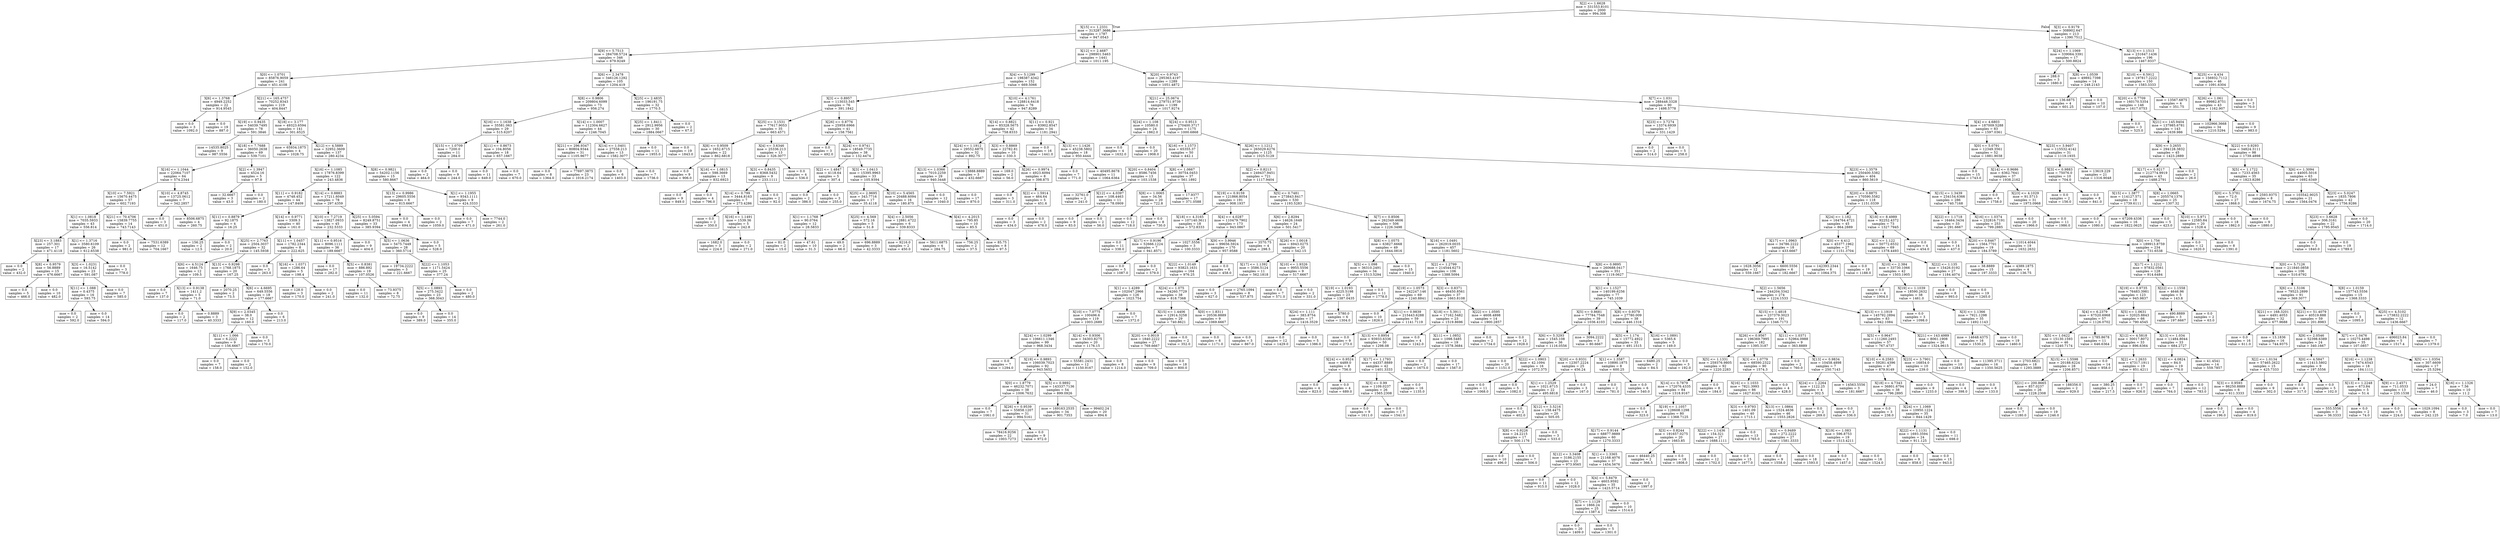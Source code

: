 digraph Tree {
node [shape=box] ;
0 [label="X[2] <= 1.6628\nmse = 331553.8101\nsamples = 2000\nvalue = 994.308"] ;
1 [label="X[15] <= 1.2331\nmse = 313287.3686\nsamples = 1787\nvalue = 947.0543"] ;
0 -> 1 [labeldistance=2.5, labelangle=45, headlabel="True"] ;
2 [label="X[9] <= 5.7513\nmse = 284708.5724\nsamples = 346\nvalue = 679.9249"] ;
1 -> 2 ;
3 [label="X[0] <= 1.0701\nmse = 85876.9059\nsamples = 241\nvalue = 451.4108"] ;
2 -> 3 ;
4 [label="X[6] <= 1.3768\nmse = 4949.2252\nsamples = 22\nvalue = 914.9545"] ;
3 -> 4 ;
5 [label="mse = 0.0\nsamples = 3\nvalue = 1092.0"] ;
4 -> 5 ;
6 [label="mse = 0.0\nsamples = 19\nvalue = 887.0"] ;
4 -> 6 ;
7 [label="X[21] <= 165.4757\nmse = 70252.8343\nsamples = 219\nvalue = 404.8447"] ;
3 -> 7 ;
8 [label="X[19] <= 0.9435\nmse = 54039.7495\nsamples = 78\nvalue = 591.3846"] ;
7 -> 8 ;
9 [label="mse = 14535.8025\nsamples = 9\nvalue = 987.5556"] ;
8 -> 9 ;
10 [label="X[18] <= 7.7688\nmse = 36050.2638\nsamples = 69\nvalue = 539.7101"] ;
8 -> 10 ;
11 [label="X[16] <= 1.1044\nmse = 22064.7107\nsamples = 64\nvalue = 574.2344"] ;
10 -> 11 ;
12 [label="X[10] <= 7.5921\nmse = 15670.4475\nsamples = 57\nvalue = 602.7193"] ;
11 -> 12 ;
13 [label="X[1] <= 1.0818\nmse = 7035.5933\nsamples = 43\nvalue = 556.814"] ;
12 -> 13 ;
14 [label="X[23] <= 3.1883\nmse = 257.301\nsamples = 17\nvalue = 471.4118"] ;
13 -> 14 ;
15 [label="mse = 0.0\nsamples = 2\nvalue = 432.0"] ;
14 -> 15 ;
16 [label="X[8] <= 0.9579\nmse = 56.8889\nsamples = 15\nvalue = 476.6667"] ;
14 -> 16 ;
17 [label="mse = 0.0\nsamples = 5\nvalue = 466.0"] ;
16 -> 17 ;
18 [label="mse = 0.0\nsamples = 10\nvalue = 482.0"] ;
16 -> 18 ;
19 [label="X[1] <= 1.3716\nmse = 3580.6109\nsamples = 26\nvalue = 612.6538"] ;
13 -> 19 ;
20 [label="X[3] <= 1.0231\nmse = 16.5142\nsamples = 23\nvalue = 591.087"] ;
19 -> 20 ;
21 [label="X[11] <= 1.088\nmse = 0.4375\nsamples = 16\nvalue = 593.75"] ;
20 -> 21 ;
22 [label="mse = 0.0\nsamples = 2\nvalue = 592.0"] ;
21 -> 22 ;
23 [label="mse = 0.0\nsamples = 14\nvalue = 594.0"] ;
21 -> 23 ;
24 [label="mse = 0.0\nsamples = 7\nvalue = 585.0"] ;
20 -> 24 ;
25 [label="mse = 0.0\nsamples = 3\nvalue = 778.0"] ;
19 -> 25 ;
26 [label="X[21] <= 70.4706\nmse = 15839.7755\nsamples = 14\nvalue = 743.7143"] ;
12 -> 26 ;
27 [label="mse = 0.0\nsamples = 2\nvalue = 981.0"] ;
26 -> 27 ;
28 [label="mse = 7531.6389\nsamples = 12\nvalue = 704.1667"] ;
26 -> 28 ;
29 [label="X[10] <= 4.8745\nmse = 13725.0612\nsamples = 7\nvalue = 342.2857"] ;
11 -> 29 ;
30 [label="mse = 0.0\nsamples = 3\nvalue = 451.0"] ;
29 -> 30 ;
31 [label="mse = 8506.6875\nsamples = 4\nvalue = 260.75"] ;
29 -> 31 ;
32 [label="X[2] <= 1.3947\nmse = 4524.16\nsamples = 5\nvalue = 97.8"] ;
10 -> 32 ;
33 [label="mse = 32.6667\nsamples = 3\nvalue = 43.0"] ;
32 -> 33 ;
34 [label="mse = 0.0\nsamples = 2\nvalue = 180.0"] ;
32 -> 34 ;
35 [label="X[18] <= 3.177\nmse = 49323.6594\nsamples = 141\nvalue = 301.6525"] ;
7 -> 35 ;
36 [label="mse = 65934.1875\nsamples = 4\nvalue = 1028.75"] ;
35 -> 36 ;
37 [label="X[12] <= 4.5889\nmse = 32952.3609\nsamples = 137\nvalue = 280.4234"] ;
35 -> 37 ;
38 [label="X[16] <= 1.1085\nmse = 17876.8399\nsamples = 122\nvalue = 243.4836"] ;
37 -> 38 ;
39 [label="X[11] <= 0.9182\nmse = 4748.452\nsamples = 44\nvalue = 147.8409"] ;
38 -> 39 ;
40 [label="X[11] <= 0.8879\nmse = 92.1875\nsamples = 4\nvalue = 16.25"] ;
39 -> 40 ;
41 [label="mse = 156.25\nsamples = 2\nvalue = 12.5"] ;
40 -> 41 ;
42 [label="mse = 0.0\nsamples = 2\nvalue = 20.0"] ;
40 -> 42 ;
43 [label="X[14] <= 0.9771\nmse = 3309.3\nsamples = 40\nvalue = 161.0"] ;
39 -> 43 ;
44 [label="X[25] <= 2.7763\nmse = 2504.3037\nsamples = 32\nvalue = 145.5938"] ;
43 -> 44 ;
45 [label="X[6] <= 4.5124\nmse = 1646.75\nsamples = 12\nvalue = 109.5"] ;
44 -> 45 ;
46 [label="mse = 0.0\nsamples = 7\nvalue = 137.0"] ;
45 -> 46 ;
47 [label="X[13] <= 0.9138\nmse = 1411.2\nsamples = 5\nvalue = 71.0"] ;
45 -> 47 ;
48 [label="mse = 0.0\nsamples = 2\nvalue = 117.0"] ;
47 -> 48 ;
49 [label="mse = 0.8889\nsamples = 3\nvalue = 40.3333"] ;
47 -> 49 ;
50 [label="X[13] <= 0.9298\nmse = 1768.1875\nsamples = 20\nvalue = 167.25"] ;
44 -> 50 ;
51 [label="mse = 2070.25\nsamples = 2\nvalue = 73.5"] ;
50 -> 51 ;
52 [label="X[6] <= 4.6695\nmse = 649.5556\nsamples = 18\nvalue = 177.6667"] ;
50 -> 52 ;
53 [label="X[9] <= 2.0345\nmse = 38.0\nsamples = 12\nvalue = 160.0"] ;
52 -> 53 ;
54 [label="X[11] <= 1.066\nmse = 6.2222\nsamples = 9\nvalue = 156.6667"] ;
53 -> 54 ;
55 [label="mse = 0.0\nsamples = 7\nvalue = 158.0"] ;
54 -> 55 ;
56 [label="mse = 0.0\nsamples = 2\nvalue = 152.0"] ;
54 -> 56 ;
57 [label="mse = 0.0\nsamples = 3\nvalue = 170.0"] ;
53 -> 57 ;
58 [label="mse = 0.0\nsamples = 6\nvalue = 213.0"] ;
52 -> 58 ;
59 [label="X[11] <= 1.0457\nmse = 1782.2344\nsamples = 8\nvalue = 222.625"] ;
43 -> 59 ;
60 [label="mse = 0.0\nsamples = 3\nvalue = 263.0"] ;
59 -> 60 ;
61 [label="X[16] <= 1.0371\nmse = 1286.64\nsamples = 5\nvalue = 198.4"] ;
59 -> 61 ;
62 [label="mse = 128.0\nsamples = 3\nvalue = 170.0"] ;
61 -> 62 ;
63 [label="mse = 0.0\nsamples = 2\nvalue = 241.0"] ;
61 -> 63 ;
64 [label="X[14] <= 0.8883\nmse = 17211.6049\nsamples = 78\nvalue = 297.4359"] ;
38 -> 64 ;
65 [label="X[10] <= 7.2719\nmse = 13827.0933\nsamples = 45\nvalue = 232.5333"] ;
64 -> 65 ;
66 [label="X[11] <= 0.9516\nmse = 8096.1111\nsamples = 36\nvalue = 189.6667"] ;
65 -> 66 ;
67 [label="mse = 0.0\nsamples = 17\nvalue = 282.0"] ;
66 -> 67 ;
68 [label="X[5] <= 0.8381\nmse = 886.892\nsamples = 19\nvalue = 107.0526"] ;
66 -> 68 ;
69 [label="mse = 0.0\nsamples = 11\nvalue = 132.0"] ;
68 -> 69 ;
70 [label="mse = 73.9375\nsamples = 8\nvalue = 72.75"] ;
68 -> 70 ;
71 [label="mse = 0.0\nsamples = 9\nvalue = 404.0"] ;
65 -> 71 ;
72 [label="X[25] <= 5.0594\nmse = 8249.8751\nsamples = 33\nvalue = 385.9394"] ;
64 -> 72 ;
73 [label="X[5] <= 1.0636\nmse = 5475.7449\nsamples = 28\nvalue = 360.5714"] ;
72 -> 73 ;
74 [label="mse = 19734.2222\nsamples = 3\nvalue = 221.6667"] ;
73 -> 74 ;
75 [label="X[22] <= 1.1053\nmse = 1171.5424\nsamples = 25\nvalue = 377.24"] ;
73 -> 75 ;
76 [label="X[5] <= 1.0893\nmse = 275.3422\nsamples = 23\nvalue = 368.3043"] ;
75 -> 76 ;
77 [label="mse = 0.0\nsamples = 9\nvalue = 389.0"] ;
76 -> 77 ;
78 [label="mse = 0.0\nsamples = 14\nvalue = 355.0"] ;
76 -> 78 ;
79 [label="mse = 0.0\nsamples = 2\nvalue = 480.0"] ;
75 -> 79 ;
80 [label="mse = 0.0\nsamples = 5\nvalue = 528.0"] ;
72 -> 80 ;
81 [label="X[8] <= 0.9821\nmse = 54202.1156\nsamples = 15\nvalue = 580.8667"] ;
37 -> 81 ;
82 [label="X[13] <= 0.9986\nmse = 29605.5556\nsamples = 6\nvalue = 815.6667"] ;
81 -> 82 ;
83 [label="mse = 0.0\nsamples = 4\nvalue = 694.0"] ;
82 -> 83 ;
84 [label="mse = 0.0\nsamples = 2\nvalue = 1059.0"] ;
82 -> 84 ;
85 [label="X[1] <= 1.1955\nmse = 9343.1111\nsamples = 9\nvalue = 424.3333"] ;
81 -> 85 ;
86 [label="mse = 0.0\nsamples = 7\nvalue = 471.0"] ;
85 -> 86 ;
87 [label="mse = 7744.0\nsamples = 2\nvalue = 261.0"] ;
85 -> 87 ;
88 [label="X[6] <= 2.3478\nmse = 346126.1292\nsamples = 105\nvalue = 1204.419"] ;
2 -> 88 ;
89 [label="X[8] <= 0.9806\nmse = 209804.6099\nsamples = 73\nvalue = 956.274"] ;
88 -> 89 ;
90 [label="X[16] <= 1.1638\nmse = 35581.063\nsamples = 29\nvalue = 515.6207"] ;
89 -> 90 ;
91 [label="X[15] <= 1.0709\nmse = 7200.0\nsamples = 11\nvalue = 284.0"] ;
90 -> 91 ;
92 [label="mse = 0.0\nsamples = 2\nvalue = 464.0"] ;
91 -> 92 ;
93 [label="mse = 0.0\nsamples = 9\nvalue = 244.0"] ;
91 -> 93 ;
94 [label="X[11] <= 0.8673\nmse = 104.8056\nsamples = 18\nvalue = 657.1667"] ;
90 -> 94 ;
95 [label="mse = 0.0\nsamples = 11\nvalue = 649.0"] ;
94 -> 95 ;
96 [label="mse = 0.0\nsamples = 7\nvalue = 670.0"] ;
94 -> 96 ;
97 [label="X[14] <= 1.0007\nmse = 112304.6627\nsamples = 44\nvalue = 1246.7045"] ;
89 -> 97 ;
98 [label="X[21] <= 296.9347\nmse = 80804.9344\nsamples = 31\nvalue = 1105.9677"] ;
97 -> 98 ;
99 [label="mse = 0.0\nsamples = 8\nvalue = 1364.0"] ;
98 -> 99 ;
100 [label="mse = 77697.3875\nsamples = 23\nvalue = 1016.2174"] ;
98 -> 100 ;
101 [label="X[14] <= 1.0401\nmse = 27558.213\nsamples = 13\nvalue = 1582.3077"] ;
97 -> 101 ;
102 [label="mse = 0.0\nsamples = 6\nvalue = 1403.0"] ;
101 -> 102 ;
103 [label="mse = 0.0\nsamples = 7\nvalue = 1736.0"] ;
101 -> 103 ;
104 [label="X[25] <= 2.4835\nmse = 196191.75\nsamples = 32\nvalue = 1770.5"] ;
88 -> 104 ;
105 [label="X[25] <= 1.8411\nmse = 2912.9956\nsamples = 30\nvalue = 1884.0667"] ;
104 -> 105 ;
106 [label="mse = 0.0\nsamples = 11\nvalue = 1955.0"] ;
105 -> 106 ;
107 [label="mse = 0.0\nsamples = 19\nvalue = 1843.0"] ;
105 -> 107 ;
108 [label="mse = 0.0\nsamples = 2\nvalue = 67.0"] ;
104 -> 108 ;
109 [label="X[12] <= 2.4687\nmse = 298901.5463\nsamples = 1441\nvalue = 1011.195"] ;
1 -> 109 ;
110 [label="X[4] <= 5.1299\nmse = 198387.4342\nsamples = 152\nvalue = 669.5066"] ;
109 -> 110 ;
111 [label="X[3] <= 0.8957\nmse = 113033.545\nsamples = 76\nvalue = 391.1842"] ;
110 -> 111 ;
112 [label="X[25] <= 3.1531\nmse = 77617.9053\nsamples = 35\nvalue = 663.4571"] ;
111 -> 112 ;
113 [label="X[8] <= 0.9509\nmse = 1652.6715\nsamples = 22\nvalue = 862.6818"] ;
112 -> 113 ;
114 [label="mse = 0.0\nsamples = 9\nvalue = 906.0"] ;
113 -> 114 ;
115 [label="X[16] <= 1.0815\nmse = 598.3669\nsamples = 13\nvalue = 832.6923"] ;
113 -> 115 ;
116 [label="mse = 0.0\nsamples = 9\nvalue = 849.0"] ;
115 -> 116 ;
117 [label="mse = 0.0\nsamples = 4\nvalue = 796.0"] ;
115 -> 117 ;
118 [label="X[4] <= 3.6346\nmse = 25336.213\nsamples = 13\nvalue = 326.3077"] ;
112 -> 118 ;
119 [label="X[3] <= 0.8435\nmse = 8368.5432\nsamples = 9\nvalue = 233.1111"] ;
118 -> 119 ;
120 [label="X[14] <= 0.799\nmse = 3444.8163\nsamples = 7\nvalue = 273.4286"] ;
119 -> 120 ;
121 [label="mse = 0.0\nsamples = 2\nvalue = 350.0"] ;
120 -> 121 ;
122 [label="X[16] <= 1.1491\nmse = 1539.36\nsamples = 5\nvalue = 242.8"] ;
120 -> 122 ;
123 [label="mse = 1682.0\nsamples = 3\nvalue = 224.0"] ;
122 -> 123 ;
124 [label="mse = 0.0\nsamples = 2\nvalue = 271.0"] ;
122 -> 124 ;
125 [label="mse = 0.0\nsamples = 2\nvalue = 92.0"] ;
119 -> 125 ;
126 [label="mse = 0.0\nsamples = 4\nvalue = 536.0"] ;
118 -> 126 ;
127 [label="X[26] <= 0.8776\nmse = 25959.6966\nsamples = 41\nvalue = 158.7561"] ;
111 -> 127 ;
128 [label="mse = 0.0\nsamples = 3\nvalue = 492.0"] ;
127 -> 128 ;
129 [label="X[24] <= 0.9741\nmse = 18549.7735\nsamples = 38\nvalue = 132.4474"] ;
127 -> 129 ;
130 [label="X[2] <= 1.4847\nmse = 4118.64\nsamples = 5\nvalue = 307.4"] ;
129 -> 130 ;
131 [label="mse = 0.0\nsamples = 2\nvalue = 386.0"] ;
130 -> 131 ;
132 [label="mse = 0.0\nsamples = 3\nvalue = 255.0"] ;
130 -> 132 ;
133 [label="X[3] <= 1.0413\nmse = 15395.9963\nsamples = 33\nvalue = 105.9394"] ;
129 -> 133 ;
134 [label="X[25] <= 2.9695\nmse = 343.7716\nsamples = 17\nvalue = 35.4118"] ;
133 -> 134 ;
135 [label="X[1] <= 1.1768\nmse = 90.0764\nsamples = 12\nvalue = 28.5833"] ;
134 -> 135 ;
136 [label="mse = 81.0\nsamples = 2\nvalue = 15.0"] ;
135 -> 136 ;
137 [label="mse = 47.61\nsamples = 10\nvalue = 31.3"] ;
135 -> 137 ;
138 [label="X[25] <= 4.569\nmse = 572.16\nsamples = 5\nvalue = 51.8"] ;
134 -> 138 ;
139 [label="mse = 49.0\nsamples = 2\nvalue = 66.0"] ;
138 -> 139 ;
140 [label="mse = 696.8889\nsamples = 3\nvalue = 42.3333"] ;
138 -> 140 ;
141 [label="X[10] <= 5.4565\nmse = 20488.6094\nsamples = 16\nvalue = 180.875"] ;
133 -> 141 ;
142 [label="X[4] <= 2.5056\nmse = 12881.4722\nsamples = 6\nvalue = 339.8333"] ;
141 -> 142 ;
143 [label="mse = 9216.0\nsamples = 2\nvalue = 450.0"] ;
142 -> 143 ;
144 [label="mse = 5611.6875\nsamples = 4\nvalue = 284.75"] ;
142 -> 144 ;
145 [label="X[4] <= 4.2015\nmse = 795.85\nsamples = 10\nvalue = 85.5"] ;
141 -> 145 ;
146 [label="mse = 756.25\nsamples = 2\nvalue = 37.5"] ;
145 -> 146 ;
147 [label="mse = 85.75\nsamples = 8\nvalue = 97.5"] ;
145 -> 147 ;
148 [label="X[10] <= 4.1761\nmse = 128814.6418\nsamples = 76\nvalue = 947.8289"] ;
110 -> 148 ;
149 [label="X[14] <= 0.8821\nmse = 85328.5675\nsamples = 42\nvalue = 758.8333"] ;
148 -> 149 ;
150 [label="X[24] <= 1.1912\nmse = 29552.6875\nsamples = 32\nvalue = 892.75"] ;
149 -> 150 ;
151 [label="X[13] <= 1.0366\nmse = 7010.2259\nsamples = 29\nvalue = 940.3448"] ;
150 -> 151 ;
152 [label="mse = 0.0\nsamples = 12\nvalue = 1040.0"] ;
151 -> 152 ;
153 [label="mse = 0.0\nsamples = 17\nvalue = 870.0"] ;
151 -> 153 ;
154 [label="mse = 13888.8889\nsamples = 3\nvalue = 432.6667"] ;
150 -> 154 ;
155 [label="X[3] <= 0.8869\nmse = 22782.81\nsamples = 10\nvalue = 330.3"] ;
149 -> 155 ;
156 [label="mse = 169.0\nsamples = 2\nvalue = 56.0"] ;
155 -> 156 ;
157 [label="X[26] <= 0.9974\nmse = 4923.6094\nsamples = 8\nvalue = 398.875"] ;
155 -> 157 ;
158 [label="mse = 0.0\nsamples = 3\nvalue = 311.0"] ;
157 -> 158 ;
159 [label="X[2] <= 1.5914\nmse = 464.64\nsamples = 5\nvalue = 451.6"] ;
157 -> 159 ;
160 [label="mse = 0.0\nsamples = 3\nvalue = 434.0"] ;
159 -> 160 ;
161 [label="mse = 0.0\nsamples = 2\nvalue = 478.0"] ;
159 -> 161 ;
162 [label="X[11] <= 0.921\nmse = 83902.8547\nsamples = 34\nvalue = 1181.2941"] ;
148 -> 162 ;
163 [label="mse = 0.0\nsamples = 16\nvalue = 1441.0"] ;
162 -> 163 ;
164 [label="X[13] <= 1.1426\nmse = 45238.5802\nsamples = 18\nvalue = 950.4444"] ;
162 -> 164 ;
165 [label="mse = 0.0\nsamples = 7\nvalue = 771.0"] ;
164 -> 165 ;
166 [label="mse = 40495.8678\nsamples = 11\nvalue = 1064.6364"] ;
164 -> 166 ;
167 [label="X[20] <= 0.9743\nmse = 295363.4197\nsamples = 1289\nvalue = 1051.4872"] ;
109 -> 167 ;
168 [label="X[21] <= 25.0674\nmse = 279751.9739\nsamples = 1199\nvalue = 1017.9274"] ;
167 -> 168 ;
169 [label="X[24] <= 1.108\nmse = 10580.0\nsamples = 24\nvalue = 1862.0"] ;
168 -> 169 ;
170 [label="mse = 0.0\nsamples = 4\nvalue = 1632.0"] ;
169 -> 170 ;
171 [label="mse = 0.0\nsamples = 20\nvalue = 1908.0"] ;
169 -> 171 ;
172 [label="X[24] <= 0.9513\nmse = 270400.3717\nsamples = 1175\nvalue = 1000.6868"] ;
168 -> 172 ;
173 [label="X[16] <= 1.1573\nmse = 65355.37\nsamples = 50\nvalue = 442.1"] ;
172 -> 173 ;
174 [label="X[20] <= 0.8404\nmse = 8586.7456\nsamples = 13\nvalue = 103.1538"] ;
173 -> 174 ;
175 [label="mse = 32761.0\nsamples = 2\nvalue = 241.0"] ;
174 -> 175 ;
176 [label="X[12] <= 4.0397\nmse = 108.4463\nsamples = 11\nvalue = 78.0909"] ;
174 -> 176 ;
177 [label="mse = 0.0\nsamples = 9\nvalue = 83.0"] ;
176 -> 177 ;
178 [label="mse = 0.0\nsamples = 2\nvalue = 56.0"] ;
176 -> 178 ;
179 [label="X[8] <= 1.0667\nmse = 30754.0453\nsamples = 37\nvalue = 561.1892"] ;
173 -> 179 ;
180 [label="X[8] <= 1.0065\nmse = 34.56\nsamples = 20\nvalue = 722.8"] ;
179 -> 180 ;
181 [label="mse = 0.0\nsamples = 12\nvalue = 718.0"] ;
180 -> 181 ;
182 [label="mse = 0.0\nsamples = 8\nvalue = 730.0"] ;
180 -> 182 ;
183 [label="mse = 17.9377\nsamples = 17\nvalue = 371.0588"] ;
179 -> 183 ;
184 [label="X[26] <= 1.1212\nmse = 265029.6276\nsamples = 1125\nvalue = 1025.5129"] ;
172 -> 184 ;
185 [label="X[2] <= 0.8213\nmse = 249437.9451\nsamples = 721\nvalue = 1117.9404"] ;
184 -> 185 ;
186 [label="X[19] <= 0.9159\nmse = 121866.8054\nsamples = 191\nvalue = 908.1937"] ;
185 -> 186 ;
187 [label="X[18] <= 4.3165\nmse = 107140.3611\nsamples = 18\nvalue = 572.8333"] ;
186 -> 187 ;
188 [label="mse = 0.0\nsamples = 11\nvalue = 338.0"] ;
187 -> 188 ;
189 [label="X[17] <= 0.9196\nmse = 52666.1224\nsamples = 7\nvalue = 941.8571"] ;
187 -> 189 ;
190 [label="mse = 0.0\nsamples = 5\nvalue = 1087.0"] ;
189 -> 190 ;
191 [label="mse = 0.0\nsamples = 2\nvalue = 579.0"] ;
189 -> 191 ;
192 [label="X[4] <= 4.0287\nmse = 110479.7902\nsamples = 173\nvalue = 943.0867"] ;
186 -> 192 ;
193 [label="mse = 1027.5556\nsamples = 3\nvalue = 100.3333"] ;
192 -> 193 ;
194 [label="X[9] <= 3.9946\nmse = 99656.5924\nsamples = 170\nvalue = 957.9588"] ;
192 -> 194 ;
195 [label="X[22] <= 1.0149\nmse = 93823.1631\nsamples = 164\nvalue = 976.25"] ;
194 -> 195 ;
196 [label="X[1] <= 1.4289\nmse = 102047.2966\nsamples = 126\nvalue = 1023.754"] ;
195 -> 196 ;
197 [label="X[10] <= 7.0775\nmse = 100496.6\nsamples = 119\nvalue = 1003.2689"] ;
196 -> 197 ;
198 [label="X[24] <= 1.0299\nmse = 106611.1346\nsamples = 99\nvalue = 968.3434"] ;
197 -> 198 ;
199 [label="mse = 0.0\nsamples = 7\nvalue = 1294.0"] ;
198 -> 199 ;
200 [label="X[19] <= 0.9893\nmse = 106039.7023\nsamples = 92\nvalue = 943.5652"] ;
198 -> 200 ;
201 [label="X[0] <= 1.8779\nmse = 46232.7071\nsamples = 38\nvalue = 1006.7632"] ;
200 -> 201 ;
202 [label="mse = 0.0\nsamples = 7\nvalue = 1061.0"] ;
201 -> 202 ;
203 [label="X[26] <= 0.9539\nmse = 55858.1207\nsamples = 31\nvalue = 994.5161"] ;
201 -> 203 ;
204 [label="mse = 78416.9256\nsamples = 22\nvalue = 1003.7273"] ;
203 -> 204 ;
205 [label="mse = 0.0\nsamples = 9\nvalue = 972.0"] ;
203 -> 205 ;
206 [label="X[5] <= 0.9892\nmse = 143337.7136\nsamples = 54\nvalue = 899.0926"] ;
200 -> 206 ;
207 [label="mse = 169163.2535\nsamples = 34\nvalue = 901.7353"] ;
206 -> 207 ;
208 [label="mse = 99402.24\nsamples = 20\nvalue = 894.6"] ;
206 -> 208 ;
209 [label="X[14] <= 0.9306\nmse = 34303.8275\nsamples = 20\nvalue = 1176.15"] ;
197 -> 209 ;
210 [label="mse = 55581.2431\nsamples = 12\nvalue = 1150.9167"] ;
209 -> 210 ;
211 [label="mse = 0.0\nsamples = 8\nvalue = 1214.0"] ;
209 -> 211 ;
212 [label="mse = 0.0\nsamples = 7\nvalue = 1372.0"] ;
196 -> 212 ;
213 [label="X[24] <= 1.075\nmse = 34260.7729\nsamples = 38\nvalue = 818.7368"] ;
195 -> 213 ;
214 [label="X[15] <= 1.4406\nmse = 12914.3258\nsamples = 29\nvalue = 740.8621"] ;
213 -> 214 ;
215 [label="X[20] <= 0.9019\nmse = 1840.2222\nsamples = 27\nvalue = 769.6667"] ;
214 -> 215 ;
216 [label="mse = 0.0\nsamples = 9\nvalue = 709.0"] ;
215 -> 216 ;
217 [label="mse = 0.0\nsamples = 18\nvalue = 800.0"] ;
215 -> 217 ;
218 [label="mse = 0.0\nsamples = 2\nvalue = 352.0"] ;
214 -> 218 ;
219 [label="X[0] <= 1.8311\nmse = 20536.8889\nsamples = 9\nvalue = 1069.6667"] ;
213 -> 219 ;
220 [label="mse = 0.0\nsamples = 6\nvalue = 1171.0"] ;
219 -> 220 ;
221 [label="mse = 0.0\nsamples = 3\nvalue = 867.0"] ;
219 -> 221 ;
222 [label="mse = 0.0\nsamples = 6\nvalue = 458.0"] ;
194 -> 222 ;
223 [label="X[5] <= 0.7481\nmse = 273843.8417\nsamples = 530\nvalue = 1193.5283"] ;
185 -> 223 ;
224 [label="X[6] <= 2.8294\nmse = 14626.1649\nsamples = 24\nvalue = 501.5417"] ;
223 -> 224 ;
225 [label="mse = 3570.75\nsamples = 4\nvalue = 298.5"] ;
224 -> 225 ;
226 [label="X[26] <= 1.0018\nmse = 6943.0275\nsamples = 20\nvalue = 542.15"] ;
224 -> 226 ;
227 [label="X[17] <= 1.1392\nmse = 3586.5124\nsamples = 11\nvalue = 562.1818"] ;
226 -> 227 ;
228 [label="mse = 0.0\nsamples = 3\nvalue = 627.0"] ;
227 -> 228 ;
229 [label="mse = 2765.1094\nsamples = 8\nvalue = 537.875"] ;
227 -> 229 ;
230 [label="X[10] <= 1.9326\nmse = 9955.5556\nsamples = 9\nvalue = 517.6667"] ;
226 -> 230 ;
231 [label="mse = 0.0\nsamples = 7\nvalue = 571.0"] ;
230 -> 231 ;
232 [label="mse = 0.0\nsamples = 2\nvalue = 331.0"] ;
230 -> 232 ;
233 [label="X[7] <= 0.8506\nmse = 262349.4606\nsamples = 506\nvalue = 1226.3498"] ;
223 -> 233 ;
234 [label="X[8] <= 1.0575\nmse = 63827.6668\nsamples = 49\nvalue = 1644.0816"] ;
233 -> 234 ;
235 [label="X[5] <= 1.098\nmse = 36310.2491\nsamples = 34\nvalue = 1513.5294"] ;
234 -> 235 ;
236 [label="X[19] <= 1.0193\nmse = 4225.5198\nsamples = 23\nvalue = 1387.0435"] ;
235 -> 236 ;
237 [label="X[24] <= 1.111\nmse = 383.8754\nsamples = 17\nvalue = 1416.3529"] ;
236 -> 237 ;
238 [label="mse = 0.0\nsamples = 12\nvalue = 1429.0"] ;
237 -> 238 ;
239 [label="mse = 0.0\nsamples = 5\nvalue = 1386.0"] ;
237 -> 239 ;
240 [label="mse = 5780.0\nsamples = 6\nvalue = 1304.0"] ;
236 -> 240 ;
241 [label="mse = 0.0\nsamples = 11\nvalue = 1778.0"] ;
235 -> 241 ;
242 [label="mse = 0.0\nsamples = 15\nvalue = 1940.0"] ;
234 -> 242 ;
243 [label="X[16] <= 1.0491\nmse = 262919.0035\nsamples = 457\nvalue = 1181.5602"] ;
233 -> 243 ;
244 [label="X[2] <= 1.2799\nmse = 214544.6273\nsamples = 106\nvalue = 1388.5094"] ;
243 -> 244 ;
245 [label="X[19] <= 1.0573\nmse = 242247.146\nsamples = 69\nvalue = 1240.8841"] ;
244 -> 245 ;
246 [label="mse = 0.0\nsamples = 10\nvalue = 1826.0"] ;
245 -> 246 ;
247 [label="X[11] <= 0.9839\nmse = 215443.6288\nsamples = 59\nvalue = 1141.7119"] ;
245 -> 247 ;
248 [label="mse = 0.0\nsamples = 9\nvalue = 273.0"] ;
247 -> 248 ;
249 [label="X[13] <= 0.8954\nmse = 93933.6336\nsamples = 50\nvalue = 1298.08"] ;
247 -> 249 ;
250 [label="X[24] <= 0.9524\nmse = 4489.0\nsamples = 8\nvalue = 756.0"] ;
249 -> 250 ;
251 [label="mse = 0.0\nsamples = 4\nvalue = 823.0"] ;
250 -> 251 ;
252 [label="mse = 0.0\nsamples = 4\nvalue = 689.0"] ;
250 -> 252 ;
253 [label="X[17] <= 1.1793\nmse = 44337.8889\nsamples = 42\nvalue = 1401.3333"] ;
249 -> 253 ;
254 [label="X[3] <= 0.99\nmse = 1109.0237\nsamples = 26\nvalue = 1565.2308"] ;
253 -> 254 ;
255 [label="mse = 0.0\nsamples = 9\nvalue = 1611.0"] ;
254 -> 255 ;
256 [label="mse = 0.0\nsamples = 17\nvalue = 1541.0"] ;
254 -> 256 ;
257 [label="mse = 0.0\nsamples = 16\nvalue = 1135.0"] ;
253 -> 257 ;
258 [label="X[3] <= 0.8371\nmse = 46450.8561\nsamples = 37\nvalue = 1663.8108"] ;
244 -> 258 ;
259 [label="X[18] <= 5.3911\nmse = 17162.5482\nsamples = 23\nvalue = 1519.8696"] ;
258 -> 259 ;
260 [label="mse = 0.0\nsamples = 4\nvalue = 1242.0"] ;
259 -> 260 ;
261 [label="X[11] <= 1.0852\nmse = 1098.5485\nsamples = 19\nvalue = 1578.3684"] ;
259 -> 261 ;
262 [label="mse = 0.0\nsamples = 2\nvalue = 1675.0"] ;
261 -> 262 ;
263 [label="mse = 0.0\nsamples = 17\nvalue = 1567.0"] ;
261 -> 263 ;
264 [label="X[22] <= 1.0595\nmse = 4608.4898\nsamples = 14\nvalue = 1900.2857"] ;
258 -> 264 ;
265 [label="mse = 0.0\nsamples = 2\nvalue = 1734.0"] ;
264 -> 265 ;
266 [label="mse = 0.0\nsamples = 12\nvalue = 1928.0"] ;
264 -> 266 ;
267 [label="X[8] <= 0.9895\nmse = 260688.0417\nsamples = 351\nvalue = 1119.0627"] ;
243 -> 267 ;
268 [label="X[1] <= 1.1527\nmse = 140199.6256\nsamples = 77\nvalue = 745.1039"] ;
267 -> 268 ;
269 [label="X[5] <= 0.8681\nmse = 77784.7548\nsamples = 39\nvalue = 1036.4103"] ;
268 -> 269 ;
270 [label="X[6] <= 5.3293\nmse = 1545.108\nsamples = 36\nvalue = 1116.0556"] ;
269 -> 270 ;
271 [label="mse = 0.0\nsamples = 20\nvalue = 1151.0"] ;
270 -> 271 ;
272 [label="X[22] <= 1.0903\nmse = 42.1094\nsamples = 16\nvalue = 1072.375"] ;
270 -> 272 ;
273 [label="mse = 0.0\nsamples = 11\nvalue = 1068.0"] ;
272 -> 273 ;
274 [label="mse = 0.0\nsamples = 5\nvalue = 1082.0"] ;
272 -> 274 ;
275 [label="mse = 3094.2222\nsamples = 3\nvalue = 80.6667"] ;
269 -> 275 ;
276 [label="X[8] <= 0.9379\nmse = 27780.009\nsamples = 38\nvalue = 446.1316"] ;
268 -> 276 ;
277 [label="X[5] <= 1.174\nmse = 15772.4922\nsamples = 33\nvalue = 491.1515"] ;
276 -> 277 ;
278 [label="X[20] <= 0.9331\nmse = 12307.2224\nsamples = 25\nvalue = 456.24"] ;
277 -> 278 ;
279 [label="X[1] <= 1.2529\nmse = 1021.6715\nsamples = 22\nvalue = 495.6818"] ;
278 -> 279 ;
280 [label="mse = 0.0\nsamples = 2\nvalue = 402.0"] ;
279 -> 280 ;
281 [label="X[12] <= 3.5216\nmse = 158.4475\nsamples = 20\nvalue = 505.05"] ;
279 -> 281 ;
282 [label="X[8] <= 0.9226\nmse = 24.2215\nsamples = 17\nvalue = 500.1176"] ;
281 -> 282 ;
283 [label="mse = 0.0\nsamples = 10\nvalue = 496.0"] ;
282 -> 283 ;
284 [label="mse = 0.0\nsamples = 7\nvalue = 506.0"] ;
282 -> 284 ;
285 [label="mse = 0.0\nsamples = 3\nvalue = 533.0"] ;
281 -> 285 ;
286 [label="mse = 0.0\nsamples = 3\nvalue = 167.0"] ;
278 -> 286 ;
287 [label="X[1] <= 1.3587\nmse = 10890.1875\nsamples = 8\nvalue = 600.25"] ;
277 -> 287 ;
288 [label="mse = 0.0\nsamples = 2\nvalue = 781.0"] ;
287 -> 288 ;
289 [label="mse = 0.0\nsamples = 6\nvalue = 540.0"] ;
287 -> 289 ;
290 [label="X[16] <= 1.0891\nmse = 5365.6\nsamples = 5\nvalue = 149.0"] ;
276 -> 290 ;
291 [label="mse = 6480.25\nsamples = 2\nvalue = 84.5"] ;
290 -> 291 ;
292 [label="mse = 0.0\nsamples = 3\nvalue = 192.0"] ;
290 -> 292 ;
293 [label="X[2] <= 1.5656\nmse = 244204.3342\nsamples = 274\nvalue = 1224.1533"] ;
267 -> 293 ;
294 [label="X[15] <= 1.4818\nmse = 237379.3023\nsamples = 191\nvalue = 1346.7173"] ;
293 -> 294 ;
295 [label="X[26] <= 0.9567\nmse = 196369.7995\nsamples = 182\nvalue = 1395.3187"] ;
294 -> 295 ;
296 [label="X[5] <= 1.1331\nmse = 259376.9805\nsamples = 92\nvalue = 1220.2283"] ;
295 -> 296 ;
297 [label="X[14] <= 0.7879\nmse = 172076.4335\nsamples = 84\nvalue = 1318.9167"] ;
296 -> 297 ;
298 [label="mse = 0.0\nsamples = 4\nvalue = 323.0"] ;
297 -> 298 ;
299 [label="X[19] <= 1.1057\nmse = 128608.1298\nsamples = 80\nvalue = 1368.7125"] ;
297 -> 299 ;
300 [label="X[17] <= 0.9144\nmse = 68877.9889\nsamples = 60\nvalue = 1270.3333"] ;
299 -> 300 ;
301 [label="X[12] <= 3.3408\nmse = 3186.2155\nsamples = 23\nvalue = 973.9565"] ;
300 -> 301 ;
302 [label="mse = 0.0\nsamples = 11\nvalue = 915.0"] ;
301 -> 302 ;
303 [label="mse = 0.0\nsamples = 12\nvalue = 1028.0"] ;
301 -> 303 ;
304 [label="X[1] <= 1.3365\nmse = 21168.4076\nsamples = 37\nvalue = 1454.5676"] ;
300 -> 304 ;
305 [label="X[4] <= 5.8479\nmse = 4603.9592\nsamples = 35\nvalue = 1423.5714"] ;
304 -> 305 ;
306 [label="X[7] <= 1.1129\nmse = 1866.24\nsamples = 25\nvalue = 1387.4"] ;
305 -> 306 ;
307 [label="mse = 0.0\nsamples = 20\nvalue = 1409.0"] ;
306 -> 307 ;
308 [label="mse = 0.0\nsamples = 5\nvalue = 1301.0"] ;
306 -> 308 ;
309 [label="mse = 0.0\nsamples = 10\nvalue = 1514.0"] ;
305 -> 309 ;
310 [label="mse = 0.0\nsamples = 2\nvalue = 1997.0"] ;
304 -> 310 ;
311 [label="X[3] <= 0.8244\nmse = 191657.0275\nsamples = 20\nvalue = 1663.85"] ;
299 -> 311 ;
312 [label="mse = 46440.25\nsamples = 2\nvalue = 366.5"] ;
311 -> 312 ;
313 [label="mse = 0.0\nsamples = 18\nvalue = 1808.0"] ;
311 -> 313 ;
314 [label="mse = 0.0\nsamples = 8\nvalue = 184.0"] ;
296 -> 314 ;
315 [label="X[3] <= 1.0779\nmse = 68590.2322\nsamples = 90\nvalue = 1574.3"] ;
295 -> 315 ;
316 [label="X[16] <= 1.1033\nmse = 7821.3993\nsamples = 86\nvalue = 1627.6163"] ;
315 -> 316 ;
317 [label="X[3] <= 0.9793\nmse = 1401.09\nsamples = 40\nvalue = 1713.1"] ;
316 -> 317 ;
318 [label="X[22] <= 1.1436\nmse = 154.321\nsamples = 27\nvalue = 1688.1111"] ;
317 -> 318 ;
319 [label="mse = 0.0\nsamples = 12\nvalue = 1702.0"] ;
318 -> 319 ;
320 [label="mse = 0.0\nsamples = 15\nvalue = 1677.0"] ;
318 -> 320 ;
321 [label="mse = 0.0\nsamples = 13\nvalue = 1765.0"] ;
317 -> 321 ;
322 [label="X[13] <= 1.0864\nmse = 1524.4636\nsamples = 46\nvalue = 1553.2826"] ;
316 -> 322 ;
323 [label="X[3] <= 0.9489\nmse = 272.2222\nsamples = 27\nvalue = 1581.3333"] ;
322 -> 323 ;
324 [label="mse = 0.0\nsamples = 9\nvalue = 1558.0"] ;
323 -> 324 ;
325 [label="mse = 0.0\nsamples = 18\nvalue = 1593.0"] ;
323 -> 325 ;
326 [label="X[19] <= 1.083\nmse = 596.8753\nsamples = 19\nvalue = 1513.4211"] ;
322 -> 326 ;
327 [label="mse = 0.0\nsamples = 3\nvalue = 1457.0"] ;
326 -> 327 ;
328 [label="mse = 0.0\nsamples = 16\nvalue = 1524.0"] ;
326 -> 328 ;
329 [label="mse = 0.0\nsamples = 4\nvalue = 428.0"] ;
315 -> 329 ;
330 [label="X[11] <= 1.0371\nmse = 52964.0988\nsamples = 9\nvalue = 363.8889"] ;
294 -> 330 ;
331 [label="mse = 0.0\nsamples = 2\nvalue = 760.0"] ;
330 -> 331 ;
332 [label="X[13] <= 0.9834\nmse = 10458.4898\nsamples = 7\nvalue = 250.7143"] ;
330 -> 332 ;
333 [label="X[24] <= 1.2264\nmse = 1122.25\nsamples = 4\nvalue = 302.5"] ;
332 -> 333 ;
334 [label="mse = 0.0\nsamples = 2\nvalue = 269.0"] ;
333 -> 334 ;
335 [label="mse = 0.0\nsamples = 2\nvalue = 336.0"] ;
333 -> 335 ;
336 [label="mse = 14563.5556\nsamples = 3\nvalue = 181.6667"] ;
332 -> 336 ;
337 [label="X[13] <= 1.1919\nmse = 145792.2894\nsamples = 83\nvalue = 942.1084"] ;
293 -> 337 ;
338 [label="X[5] <= 0.9647\nmse = 111260.2493\nsamples = 57\nvalue = 767.4737"] ;
337 -> 338 ;
339 [label="X[10] <= 6.2583\nmse = 59281.4396\nsamples = 47\nvalue = 879.9149"] ;
338 -> 339 ;
340 [label="X[18] <= 4.7343\nmse = 36801.6794\nsamples = 38\nvalue = 796.2895"] ;
339 -> 340 ;
341 [label="mse = 0.0\nsamples = 3\nvalue = 238.0"] ;
340 -> 341 ;
342 [label="X[24] <= 1.1069\nmse = 10950.1224\nsamples = 35\nvalue = 844.1429"] ;
340 -> 342 ;
343 [label="X[22] <= 1.1131\nmse = 1693.3594\nsamples = 24\nvalue = 911.125"] ;
342 -> 343 ;
344 [label="mse = 0.0\nsamples = 9\nvalue = 858.0"] ;
343 -> 344 ;
345 [label="mse = 0.0\nsamples = 15\nvalue = 943.0"] ;
343 -> 345 ;
346 [label="mse = 0.0\nsamples = 11\nvalue = 698.0"] ;
342 -> 346 ;
347 [label="mse = 0.0\nsamples = 9\nvalue = 1233.0"] ;
339 -> 347 ;
348 [label="X[23] <= 3.7901\nmse = 16854.0\nsamples = 10\nvalue = 239.0"] ;
338 -> 348 ;
349 [label="mse = 0.0\nsamples = 4\nvalue = 398.0"] ;
348 -> 349 ;
350 [label="mse = 0.0\nsamples = 6\nvalue = 133.0"] ;
348 -> 350 ;
351 [label="X[21] <= 143.4989\nmse = 8061.1908\nsamples = 26\nvalue = 1324.9615"] ;
337 -> 351 ;
352 [label="mse = 0.0\nsamples = 10\nvalue = 1284.0"] ;
351 -> 352 ;
353 [label="mse = 11395.3711\nsamples = 16\nvalue = 1350.5625"] ;
351 -> 353 ;
354 [label="X[23] <= 1.3579\nmse = 250400.5382\nsamples = 404\nvalue = 860.5619"] ;
184 -> 354 ;
355 [label="X[20] <= 0.8875\nmse = 170590.5582\nsamples = 118\nvalue = 1151.0339"] ;
354 -> 355 ;
356 [label="X[24] <= 1.182\nmse = 164764.4721\nsamples = 45\nvalue = 864.2889"] ;
355 -> 356 ;
357 [label="X[17] <= 1.0963\nmse = 34786.2222\nsamples = 18\nvalue = 433.6667"] ;
356 -> 357 ;
358 [label="mse = 1628.3056\nsamples = 12\nvalue = 559.1667"] ;
357 -> 358 ;
359 [label="mse = 6600.5556\nsamples = 6\nvalue = 182.6667"] ;
357 -> 359 ;
360 [label="X[0] <= 4.412\nmse = 45377.1962\nsamples = 27\nvalue = 1151.3704"] ;
356 -> 360 ;
361 [label="mse = 142393.2344\nsamples = 8\nvalue = 1064.375"] ;
360 -> 361 ;
362 [label="mse = 0.0\nsamples = 19\nvalue = 1188.0"] ;
360 -> 362 ;
363 [label="X[18] <= 8.4989\nmse = 92252.4372\nsamples = 73\nvalue = 1327.7945"] ;
355 -> 363 ;
364 [label="X[2] <= 1.122\nmse = 50772.6532\nsamples = 69\nvalue = 1378.4493"] ;
363 -> 364 ;
365 [label="X[10] <= 2.384\nmse = 33730.1066\nsamples = 42\nvalue = 1503.1905"] ;
364 -> 365 ;
366 [label="mse = 0.0\nsamples = 4\nvalue = 1904.0"] ;
365 -> 366 ;
367 [label="X[19] <= 1.1039\nmse = 18590.2632\nsamples = 38\nvalue = 1461.0"] ;
365 -> 367 ;
368 [label="mse = 0.0\nsamples = 3\nvalue = 1098.0"] ;
367 -> 368 ;
369 [label="X[3] <= 1.1366\nmse = 7921.1298\nsamples = 35\nvalue = 1492.1143"] ;
367 -> 369 ;
370 [label="mse = 14648.4375\nsamples = 16\nvalue = 1530.25"] ;
369 -> 370 ;
371 [label="mse = 0.0\nsamples = 19\nvalue = 1460.0"] ;
369 -> 371 ;
372 [label="X[22] <= 1.135\nmse = 15426.0192\nsamples = 27\nvalue = 1184.4074"] ;
364 -> 372 ;
373 [label="mse = 0.0\nsamples = 8\nvalue = 993.0"] ;
372 -> 373 ;
374 [label="mse = 0.0\nsamples = 19\nvalue = 1265.0"] ;
372 -> 374 ;
375 [label="mse = 0.0\nsamples = 4\nvalue = 454.0"] ;
363 -> 375 ;
376 [label="X[15] <= 1.3439\nmse = 234154.6366\nsamples = 286\nvalue = 740.7168"] ;
354 -> 376 ;
377 [label="X[22] <= 1.1718\nmse = 16464.3434\nsamples = 33\nvalue = 291.6667"] ;
376 -> 377 ;
378 [label="mse = 0.0\nsamples = 14\nvalue = 437.0"] ;
377 -> 378 ;
379 [label="X[20] <= 0.8467\nmse = 1564.7701\nsamples = 19\nvalue = 184.5789"] ;
377 -> 379 ;
380 [label="mse = 38.8889\nsamples = 15\nvalue = 197.3333"] ;
379 -> 380 ;
381 [label="mse = 4389.1875\nsamples = 4\nvalue = 136.75"] ;
379 -> 381 ;
382 [label="X[16] <= 1.0374\nmse = 232816.7191\nsamples = 253\nvalue = 799.2885"] ;
376 -> 382 ;
383 [label="mse = 11014.4044\nsamples = 19\nvalue = 1632.2632"] ;
382 -> 383 ;
384 [label="X[0] <= 1.756\nmse = 189913.8759\nsamples = 234\nvalue = 731.6538"] ;
382 -> 384 ;
385 [label="X[17] <= 1.1212\nmse = 97832.0561\nsamples = 128\nvalue = 914.6484"] ;
384 -> 385 ;
386 [label="X[19] <= 0.9735\nmse = 76483.3981\nsamples = 123\nvalue = 945.9837"] ;
385 -> 386 ;
387 [label="X[4] <= 6.2379\nmse = 67520.6968\nsamples = 57\nvalue = 1126.0702"] ;
386 -> 387 ;
388 [label="X[5] <= 1.0422\nmse = 15130.1593\nsamples = 46\nvalue = 1240.7174"] ;
387 -> 388 ;
389 [label="mse = 2703.6821\nsamples = 18\nvalue = 1293.3889"] ;
388 -> 389 ;
390 [label="X[15] <= 1.5598\nmse = 20188.6224\nsamples = 28\nvalue = 1206.8571"] ;
388 -> 390 ;
391 [label="X[21] <= 200.8665\nmse = 857.0237\nsamples = 26\nvalue = 1228.2308"] ;
390 -> 391 ;
392 [label="mse = 0.0\nsamples = 7\nvalue = 1180.0"] ;
391 -> 392 ;
393 [label="mse = 0.0\nsamples = 19\nvalue = 1246.0"] ;
391 -> 393 ;
394 [label="mse = 188356.0\nsamples = 2\nvalue = 929.0"] ;
390 -> 394 ;
395 [label="mse = 1785.8678\nsamples = 11\nvalue = 646.6364"] ;
387 -> 395 ;
396 [label="X[5] <= 1.0631\nmse = 32025.8843\nsamples = 66\nvalue = 790.4545"] ;
386 -> 396 ;
397 [label="X[12] <= 4.5818\nmse = 30017.8072\nsamples = 33\nvalue = 896.6364"] ;
396 -> 397 ;
398 [label="mse = 0.0\nsamples = 14\nvalue = 958.0"] ;
397 -> 398 ;
399 [label="X[2] <= 1.2633\nmse = 47317.1911\nsamples = 19\nvalue = 851.4211"] ;
397 -> 399 ;
400 [label="mse = 380.25\nsamples = 2\nvalue = 217.5"] ;
399 -> 400 ;
401 [label="mse = 0.0\nsamples = 17\nvalue = 926.0"] ;
399 -> 401 ;
402 [label="X[13] <= 1.034\nmse = 11484.8044\nsamples = 33\nvalue = 684.2727"] ;
396 -> 402 ;
403 [label="X[12] <= 4.0824\nmse = 84.0\nsamples = 19\nvalue = 776.0"] ;
402 -> 403 ;
404 [label="mse = 0.0\nsamples = 7\nvalue = 764.0"] ;
403 -> 404 ;
405 [label="mse = 0.0\nsamples = 12\nvalue = 783.0"] ;
403 -> 405 ;
406 [label="mse = 41.4541\nsamples = 14\nvalue = 559.7857"] ;
402 -> 406 ;
407 [label="X[22] <= 1.1558\nmse = 4646.96\nsamples = 5\nvalue = 143.8"] ;
385 -> 407 ;
408 [label="mse = 490.8889\nsamples = 3\nvalue = 197.6667"] ;
407 -> 408 ;
409 [label="mse = 0.0\nsamples = 2\nvalue = 63.0"] ;
407 -> 409 ;
410 [label="X[0] <= 5.7126\nmse = 211840.0858\nsamples = 106\nvalue = 510.6792"] ;
384 -> 410 ;
411 [label="X[6] <= 1.5106\nmse = 79523.2899\nsamples = 91\nvalue = 369.3077"] ;
410 -> 411 ;
412 [label="X[21] <= 168.3201\nmse = 4491.4053\nsamples = 32\nvalue = 677.9688"] ;
411 -> 412 ;
413 [label="mse = 0.0\nsamples = 16\nvalue = 611.0"] ;
412 -> 413 ;
414 [label="mse = 13.1836\nsamples = 16\nvalue = 744.9375"] ;
412 -> 414 ;
415 [label="X[21] <= 51.4079\nmse = 40519.888\nsamples = 59\nvalue = 201.8983"] ;
411 -> 415 ;
416 [label="X[9] <= 2.0546\nmse = 52398.6389\nsamples = 24\nvalue = 340.1667"] ;
415 -> 416 ;
417 [label="X[2] <= 1.0134\nmse = 57465.2622\nsamples = 15\nvalue = 425.7333"] ;
416 -> 417 ;
418 [label="X[3] <= 0.9593\nmse = 86250.8889\nsamples = 6\nvalue = 611.3333"] ;
417 -> 418 ;
419 [label="mse = 0.0\nsamples = 2\nvalue = 196.0"] ;
418 -> 419 ;
420 [label="mse = 0.0\nsamples = 4\nvalue = 819.0"] ;
418 -> 420 ;
421 [label="mse = 0.0\nsamples = 9\nvalue = 302.0"] ;
417 -> 421 ;
422 [label="X[0] <= 4.5847\nmse = 11413.5802\nsamples = 9\nvalue = 197.5556"] ;
416 -> 422 ;
423 [label="mse = 0.0\nsamples = 4\nvalue = 317.0"] ;
422 -> 423 ;
424 [label="mse = 0.0\nsamples = 5\nvalue = 102.0"] ;
422 -> 424 ;
425 [label="X[7] <= 1.0476\nmse = 10275.4498\nsamples = 35\nvalue = 107.0857"] ;
415 -> 425 ;
426 [label="X[16] <= 1.1238\nmse = 7474.6543\nsamples = 18\nvalue = 184.1111"] ;
425 -> 426 ;
427 [label="X[13] <= 1.2248\nmse = 673.84\nsamples = 5\nvalue = 51.4"] ;
426 -> 427 ;
428 [label="mse = 555.5556\nsamples = 3\nvalue = 36.3333"] ;
427 -> 428 ;
429 [label="mse = 0.0\nsamples = 2\nvalue = 74.0"] ;
427 -> 429 ;
430 [label="X[9] <= 2.4571\nmse = 711.0533\nsamples = 13\nvalue = 235.1538"] ;
426 -> 430 ;
431 [label="mse = 0.0\nsamples = 5\nvalue = 224.0"] ;
430 -> 431 ;
432 [label="mse = 1029.1094\nsamples = 8\nvalue = 242.125"] ;
430 -> 432 ;
433 [label="X[5] <= 1.0354\nmse = 307.6609\nsamples = 17\nvalue = 25.5294"] ;
425 -> 433 ;
434 [label="mse = 24.0\nsamples = 7\nvalue = 46.0"] ;
433 -> 434 ;
435 [label="X[16] <= 1.1326\nmse = 7.56\nsamples = 10\nvalue = 11.2"] ;
433 -> 435 ;
436 [label="mse = 0.0\nsamples = 3\nvalue = 7.0"] ;
435 -> 436 ;
437 [label="mse = 0.0\nsamples = 7\nvalue = 13.0"] ;
435 -> 437 ;
438 [label="X[8] <= 1.0159\nmse = 157743.5556\nsamples = 15\nvalue = 1368.3333"] ;
410 -> 438 ;
439 [label="mse = 0.0\nsamples = 3\nvalue = 1095.0"] ;
438 -> 439 ;
440 [label="X[25] <= 4.5102\nmse = 173832.2222\nsamples = 12\nvalue = 1436.6667"] ;
438 -> 440 ;
441 [label="mse = 406023.84\nsamples = 5\nvalue = 1517.4"] ;
440 -> 441 ;
442 [label="mse = 0.0\nsamples = 7\nvalue = 1379.0"] ;
440 -> 442 ;
443 [label="X[7] <= 1.031\nmse = 288448.3328\nsamples = 90\nvalue = 1498.5778"] ;
167 -> 443 ;
444 [label="X[23] <= 3.7274\nmse = 13374.6939\nsamples = 7\nvalue = 331.1429"] ;
443 -> 444 ;
445 [label="mse = 0.0\nsamples = 2\nvalue = 514.0"] ;
444 -> 445 ;
446 [label="mse = 0.0\nsamples = 5\nvalue = 258.0"] ;
444 -> 446 ;
447 [label="X[4] <= 4.6803\nmse = 187009.5288\nsamples = 83\nvalue = 1597.0361"] ;
443 -> 447 ;
448 [label="X[0] <= 5.0791\nmse = 12349.3561\nsamples = 52\nvalue = 1881.9038"] ;
447 -> 448 ;
449 [label="mse = 0.0\nsamples = 15\nvalue = 1743.0"] ;
448 -> 449 ;
450 [label="X[14] <= 0.9686\nmse = 6362.7641\nsamples = 37\nvalue = 1938.2162"] ;
448 -> 450 ;
451 [label="mse = 0.0\nsamples = 6\nvalue = 1758.0"] ;
450 -> 451 ;
452 [label="X[23] <= 4.1029\nmse = 91.5713\nsamples = 31\nvalue = 1973.0968"] ;
450 -> 452 ;
453 [label="mse = 0.0\nsamples = 20\nvalue = 1966.0"] ;
452 -> 453 ;
454 [label="mse = 0.0\nsamples = 11\nvalue = 1986.0"] ;
452 -> 454 ;
455 [label="X[23] <= 3.9407\nmse = 115532.4142\nsamples = 31\nvalue = 1119.1935"] ;
447 -> 455 ;
456 [label="X[3] <= 0.9883\nmse = 75076.0\nsamples = 10\nvalue = 704.0"] ;
455 -> 456 ;
457 [label="mse = 0.0\nsamples = 2\nvalue = 156.0"] ;
456 -> 457 ;
458 [label="mse = 0.0\nsamples = 8\nvalue = 841.0"] ;
456 -> 458 ;
459 [label="mse = 13619.229\nsamples = 21\nvalue = 1316.9048"] ;
455 -> 459 ;
460 [label="X[3] <= 0.9179\nmse = 308902.647\nsamples = 213\nvalue = 1390.7512"] ;
0 -> 460 [labeldistance=2.5, labelangle=-45, headlabel="False"] ;
461 [label="X[24] <= 1.1069\nmse = 339064.3391\nsamples = 17\nvalue = 500.8824"] ;
460 -> 461 ;
462 [label="mse = 288.0\nsamples = 3\nvalue = 1680.0"] ;
461 -> 462 ;
463 [label="X[8] <= 1.0539\nmse = 49892.7398\nsamples = 14\nvalue = 248.2143"] ;
461 -> 463 ;
464 [label="mse = 136.6875\nsamples = 4\nvalue = 601.25"] ;
463 -> 464 ;
465 [label="mse = 0.0\nsamples = 10\nvalue = 107.0"] ;
463 -> 465 ;
466 [label="X[13] <= 1.1513\nmse = 231647.1436\nsamples = 196\nvalue = 1467.9337"] ;
460 -> 466 ;
467 [label="X[10] <= 6.5912\nmse = 197817.2222\nsamples = 150\nvalue = 1583.3333"] ;
466 -> 467 ;
468 [label="X[20] <= 0.7709\nmse = 160170.5354\nsamples = 146\nvalue = 1617.0753"] ;
467 -> 468 ;
469 [label="mse = 0.0\nsamples = 3\nvalue = 525.0"] ;
468 -> 469 ;
470 [label="X[21] <= 145.9404\nmse = 137985.6781\nsamples = 143\nvalue = 1639.986"] ;
468 -> 470 ;
471 [label="X[9] <= 3.2655\nmse = 294128.3832\nsamples = 45\nvalue = 1423.2889"] ;
470 -> 471 ;
472 [label="X[17] <= 0.9217\nmse = 212774.9919\nsamples = 43\nvalue = 1488.2791"] ;
471 -> 472 ;
473 [label="X[15] <= 1.3877\nmse = 114127.571\nsamples = 18\nvalue = 1739.6111"] ;
472 -> 473 ;
474 [label="mse = 0.0\nsamples = 2\nvalue = 1080.0"] ;
473 -> 474 ;
475 [label="mse = 67209.4336\nsamples = 16\nvalue = 1822.0625"] ;
473 -> 475 ;
476 [label="X[8] <= 1.0665\nmse = 205574.1376\nsamples = 25\nvalue = 1307.32"] ;
472 -> 476 ;
477 [label="mse = 0.0\nsamples = 5\nvalue = 423.0"] ;
476 -> 477 ;
478 [label="X[10] <= 5.971\nmse = 12585.84\nsamples = 20\nvalue = 1528.4"] ;
476 -> 478 ;
479 [label="mse = 0.0\nsamples = 12\nvalue = 1620.0"] ;
478 -> 479 ;
480 [label="mse = 0.0\nsamples = 8\nvalue = 1391.0"] ;
478 -> 480 ;
481 [label="mse = 0.0\nsamples = 2\nvalue = 26.0"] ;
471 -> 481 ;
482 [label="X[22] <= 0.9293\nmse = 34824.3111\nsamples = 98\nvalue = 1739.4898"] ;
470 -> 482 ;
483 [label="X[5] <= 1.1722\nmse = 7233.4563\nsamples = 35\nvalue = 1823.8286"] ;
482 -> 483 ;
484 [label="X[0] <= 5.3781\nmse = 72.0\nsamples = 27\nvalue = 1868.0"] ;
483 -> 484 ;
485 [label="mse = 0.0\nsamples = 18\nvalue = 1862.0"] ;
484 -> 485 ;
486 [label="mse = 0.0\nsamples = 9\nvalue = 1880.0"] ;
484 -> 486 ;
487 [label="mse = 2593.9375\nsamples = 8\nvalue = 1674.75"] ;
483 -> 487 ;
488 [label="X[6] <= 1.3094\nmse = 44005.5016\nsamples = 63\nvalue = 1692.6349"] ;
482 -> 488 ;
489 [label="mse = 103542.9025\nsamples = 21\nvalue = 1564.0476"] ;
488 -> 489 ;
490 [label="X[23] <= 5.0247\nmse = 1835.7806\nsamples = 42\nvalue = 1756.9286"] ;
488 -> 490 ;
491 [label="X[23] <= 3.6628\nmse = 306.3161\nsamples = 22\nvalue = 1795.9545"] ;
490 -> 491 ;
492 [label="mse = 0.0\nsamples = 3\nvalue = 1840.0"] ;
491 -> 492 ;
493 [label="mse = 0.0\nsamples = 19\nvalue = 1789.0"] ;
491 -> 493 ;
494 [label="mse = 0.0\nsamples = 20\nvalue = 1714.0"] ;
490 -> 494 ;
495 [label="mse = 13567.6875\nsamples = 4\nvalue = 351.75"] ;
467 -> 495 ;
496 [label="X[25] <= 4.434\nmse = 156932.7112\nsamples = 46\nvalue = 1091.6304"] ;
466 -> 496 ;
497 [label="X[26] <= 1.061\nmse = 89982.8751\nsamples = 43\nvalue = 1162.907"] ;
496 -> 497 ;
498 [label="mse = 102966.3668\nsamples = 34\nvalue = 1210.5294"] ;
497 -> 498 ;
499 [label="mse = 0.0\nsamples = 9\nvalue = 983.0"] ;
497 -> 499 ;
500 [label="mse = 0.0\nsamples = 3\nvalue = 70.0"] ;
496 -> 500 ;
}